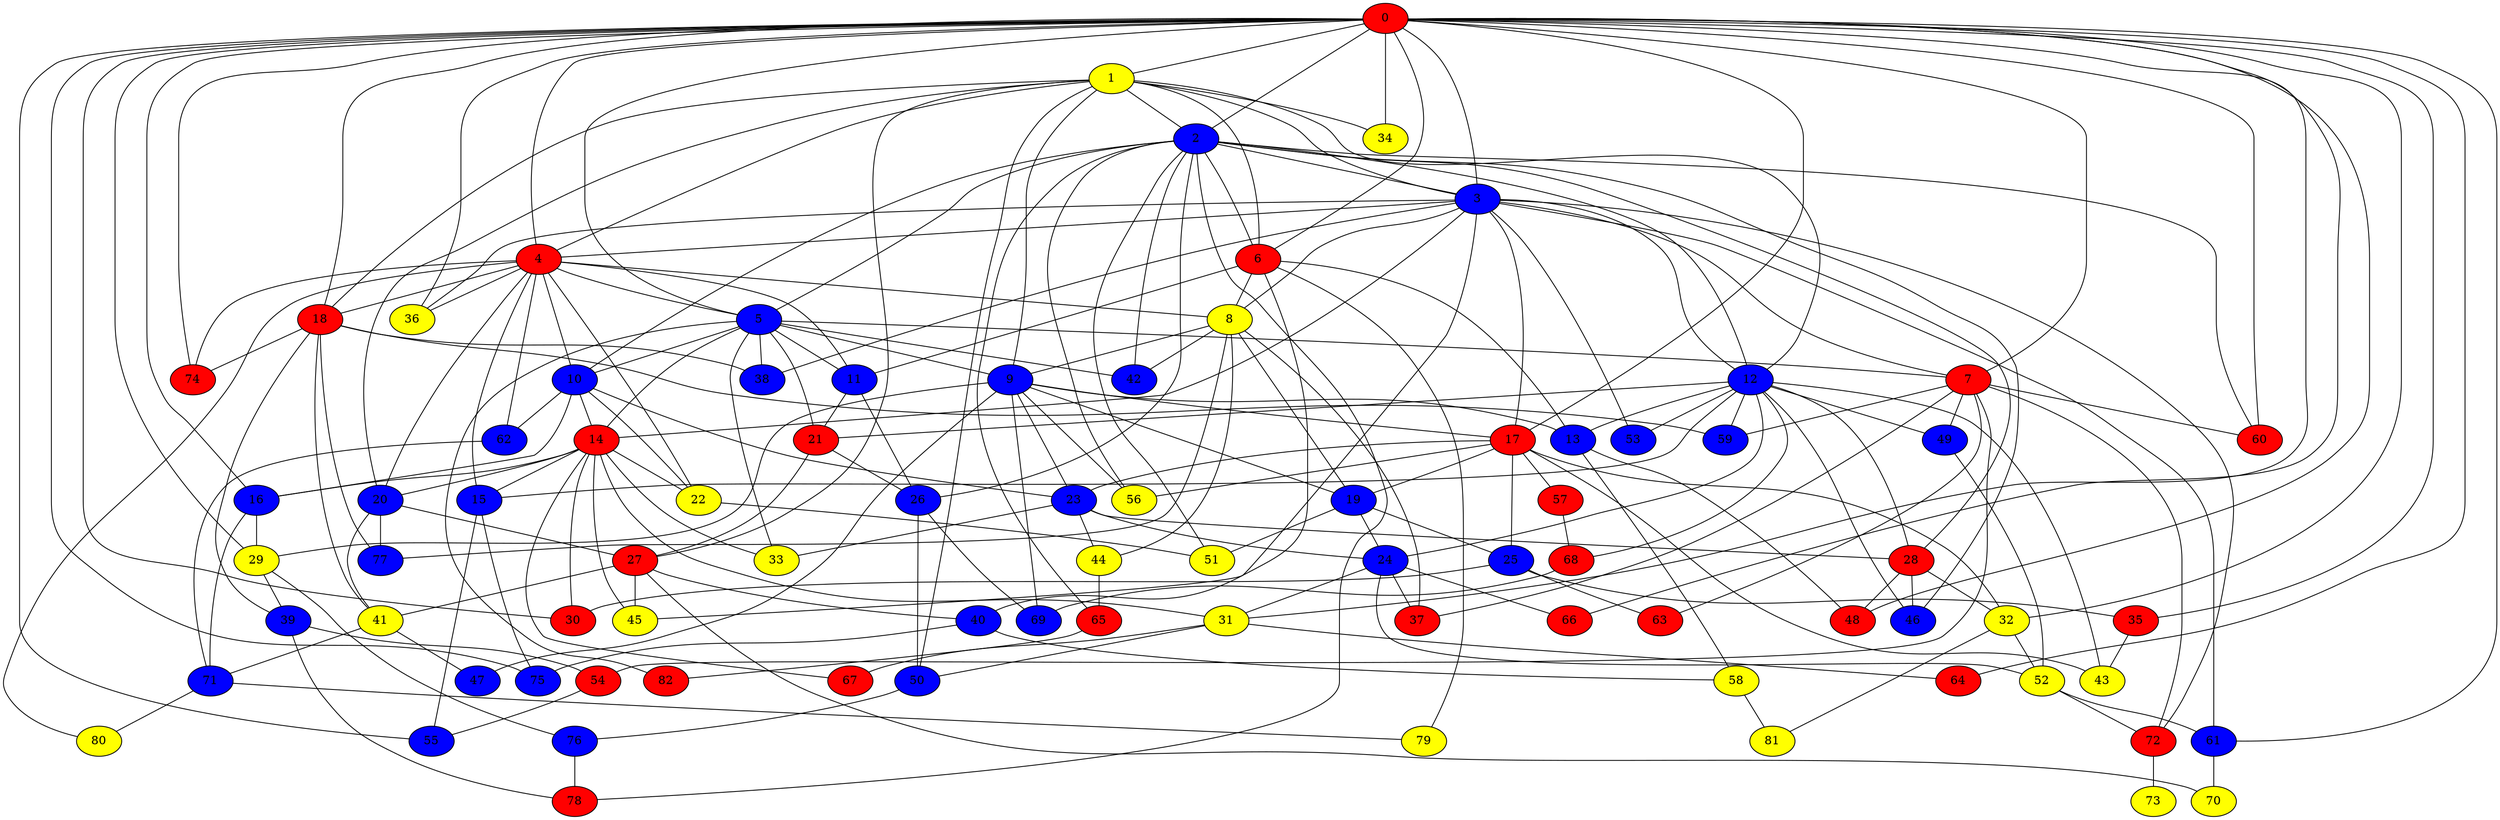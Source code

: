 graph {
0 [style = filled fillcolor = red];
1 [style = filled fillcolor = yellow];
2 [style = filled fillcolor = blue];
3 [style = filled fillcolor = blue];
4 [style = filled fillcolor = red];
5 [style = filled fillcolor = blue];
6 [style = filled fillcolor = red];
7 [style = filled fillcolor = red];
8 [style = filled fillcolor = yellow];
9 [style = filled fillcolor = blue];
10 [style = filled fillcolor = blue];
11 [style = filled fillcolor = blue];
12 [style = filled fillcolor = blue];
13 [style = filled fillcolor = blue];
14 [style = filled fillcolor = red];
15 [style = filled fillcolor = blue];
16 [style = filled fillcolor = blue];
17 [style = filled fillcolor = red];
18 [style = filled fillcolor = red];
19 [style = filled fillcolor = blue];
20 [style = filled fillcolor = blue];
21 [style = filled fillcolor = red];
22 [style = filled fillcolor = yellow];
23 [style = filled fillcolor = blue];
24 [style = filled fillcolor = blue];
25 [style = filled fillcolor = blue];
26 [style = filled fillcolor = blue];
27 [style = filled fillcolor = red];
28 [style = filled fillcolor = red];
29 [style = filled fillcolor = yellow];
30 [style = filled fillcolor = red];
31 [style = filled fillcolor = yellow];
32 [style = filled fillcolor = yellow];
33 [style = filled fillcolor = yellow];
34 [style = filled fillcolor = yellow];
35 [style = filled fillcolor = red];
36 [style = filled fillcolor = yellow];
37 [style = filled fillcolor = red];
38 [style = filled fillcolor = blue];
39 [style = filled fillcolor = blue];
40 [style = filled fillcolor = blue];
41 [style = filled fillcolor = yellow];
42 [style = filled fillcolor = blue];
43 [style = filled fillcolor = yellow];
44 [style = filled fillcolor = yellow];
45 [style = filled fillcolor = yellow];
46 [style = filled fillcolor = blue];
47 [style = filled fillcolor = blue];
48 [style = filled fillcolor = red];
49 [style = filled fillcolor = blue];
50 [style = filled fillcolor = blue];
51 [style = filled fillcolor = yellow];
52 [style = filled fillcolor = yellow];
53 [style = filled fillcolor = blue];
54 [style = filled fillcolor = red];
55 [style = filled fillcolor = blue];
56 [style = filled fillcolor = yellow];
57 [style = filled fillcolor = red];
58 [style = filled fillcolor = yellow];
59 [style = filled fillcolor = blue];
60 [style = filled fillcolor = red];
61 [style = filled fillcolor = blue];
62 [style = filled fillcolor = blue];
63 [style = filled fillcolor = red];
64 [style = filled fillcolor = red];
65 [style = filled fillcolor = red];
66 [style = filled fillcolor = red];
67 [style = filled fillcolor = red];
68 [style = filled fillcolor = red];
69 [style = filled fillcolor = blue];
70 [style = filled fillcolor = yellow];
71 [style = filled fillcolor = blue];
72 [style = filled fillcolor = red];
73 [style = filled fillcolor = yellow];
74 [style = filled fillcolor = red];
75 [style = filled fillcolor = blue];
76 [style = filled fillcolor = blue];
77 [style = filled fillcolor = blue];
78 [style = filled fillcolor = red];
79 [style = filled fillcolor = yellow];
80 [style = filled fillcolor = yellow];
81 [style = filled fillcolor = yellow];
82 [style = filled fillcolor = red];
0 -- 1;
0 -- 4;
0 -- 3;
0 -- 2;
0 -- 5;
0 -- 6;
0 -- 7;
0 -- 16;
0 -- 17;
0 -- 18;
0 -- 29;
0 -- 30;
0 -- 31;
0 -- 32;
0 -- 34;
0 -- 35;
0 -- 36;
0 -- 48;
0 -- 55;
0 -- 60;
0 -- 61;
0 -- 64;
0 -- 66;
0 -- 74;
0 -- 75;
1 -- 2;
1 -- 3;
1 -- 4;
1 -- 6;
1 -- 9;
1 -- 12;
1 -- 18;
1 -- 20;
1 -- 27;
1 -- 34;
1 -- 50;
2 -- 3;
2 -- 5;
2 -- 6;
2 -- 10;
2 -- 12;
2 -- 26;
2 -- 28;
2 -- 42;
2 -- 46;
2 -- 51;
2 -- 56;
2 -- 60;
2 -- 65;
2 -- 78;
3 -- 4;
3 -- 7;
3 -- 8;
3 -- 12;
3 -- 14;
3 -- 17;
3 -- 36;
3 -- 38;
3 -- 45;
3 -- 53;
3 -- 61;
3 -- 72;
4 -- 5;
4 -- 8;
4 -- 10;
4 -- 11;
4 -- 15;
4 -- 18;
4 -- 20;
4 -- 22;
4 -- 36;
4 -- 62;
4 -- 74;
4 -- 80;
5 -- 7;
5 -- 9;
5 -- 10;
5 -- 11;
5 -- 14;
5 -- 21;
5 -- 33;
5 -- 38;
5 -- 42;
5 -- 82;
6 -- 8;
6 -- 11;
6 -- 13;
6 -- 40;
6 -- 79;
7 -- 37;
7 -- 49;
7 -- 54;
7 -- 59;
7 -- 60;
7 -- 63;
7 -- 72;
8 -- 9;
8 -- 19;
8 -- 37;
8 -- 42;
8 -- 44;
8 -- 77;
9 -- 13;
9 -- 17;
9 -- 19;
9 -- 23;
9 -- 29;
9 -- 47;
9 -- 56;
9 -- 69;
10 -- 14;
10 -- 16;
10 -- 22;
10 -- 23;
10 -- 62;
11 -- 21;
11 -- 26;
12 -- 13;
12 -- 15;
12 -- 21;
12 -- 24;
12 -- 28;
12 -- 43;
12 -- 46;
12 -- 49;
12 -- 53;
12 -- 59;
12 -- 68;
13 -- 48;
13 -- 58;
14 -- 15;
14 -- 16;
14 -- 20;
14 -- 22;
14 -- 30;
14 -- 31;
14 -- 33;
14 -- 45;
14 -- 67;
15 -- 55;
15 -- 75;
16 -- 29;
16 -- 71;
17 -- 19;
17 -- 23;
17 -- 25;
17 -- 32;
17 -- 43;
17 -- 56;
17 -- 57;
18 -- 38;
18 -- 39;
18 -- 41;
18 -- 59;
18 -- 74;
18 -- 77;
19 -- 24;
19 -- 25;
19 -- 51;
20 -- 27;
20 -- 41;
20 -- 77;
21 -- 26;
21 -- 27;
22 -- 51;
23 -- 24;
23 -- 28;
23 -- 33;
23 -- 44;
24 -- 31;
24 -- 37;
24 -- 52;
24 -- 66;
25 -- 30;
25 -- 35;
25 -- 63;
26 -- 50;
26 -- 69;
27 -- 40;
27 -- 41;
27 -- 45;
27 -- 70;
28 -- 32;
28 -- 46;
28 -- 48;
29 -- 39;
29 -- 76;
31 -- 50;
31 -- 64;
31 -- 67;
32 -- 52;
32 -- 81;
35 -- 43;
39 -- 54;
39 -- 78;
40 -- 58;
40 -- 75;
41 -- 47;
41 -- 71;
44 -- 65;
49 -- 52;
50 -- 76;
52 -- 61;
52 -- 72;
54 -- 55;
57 -- 68;
58 -- 81;
61 -- 70;
62 -- 71;
65 -- 82;
68 -- 69;
71 -- 79;
71 -- 80;
72 -- 73;
76 -- 78;
}
